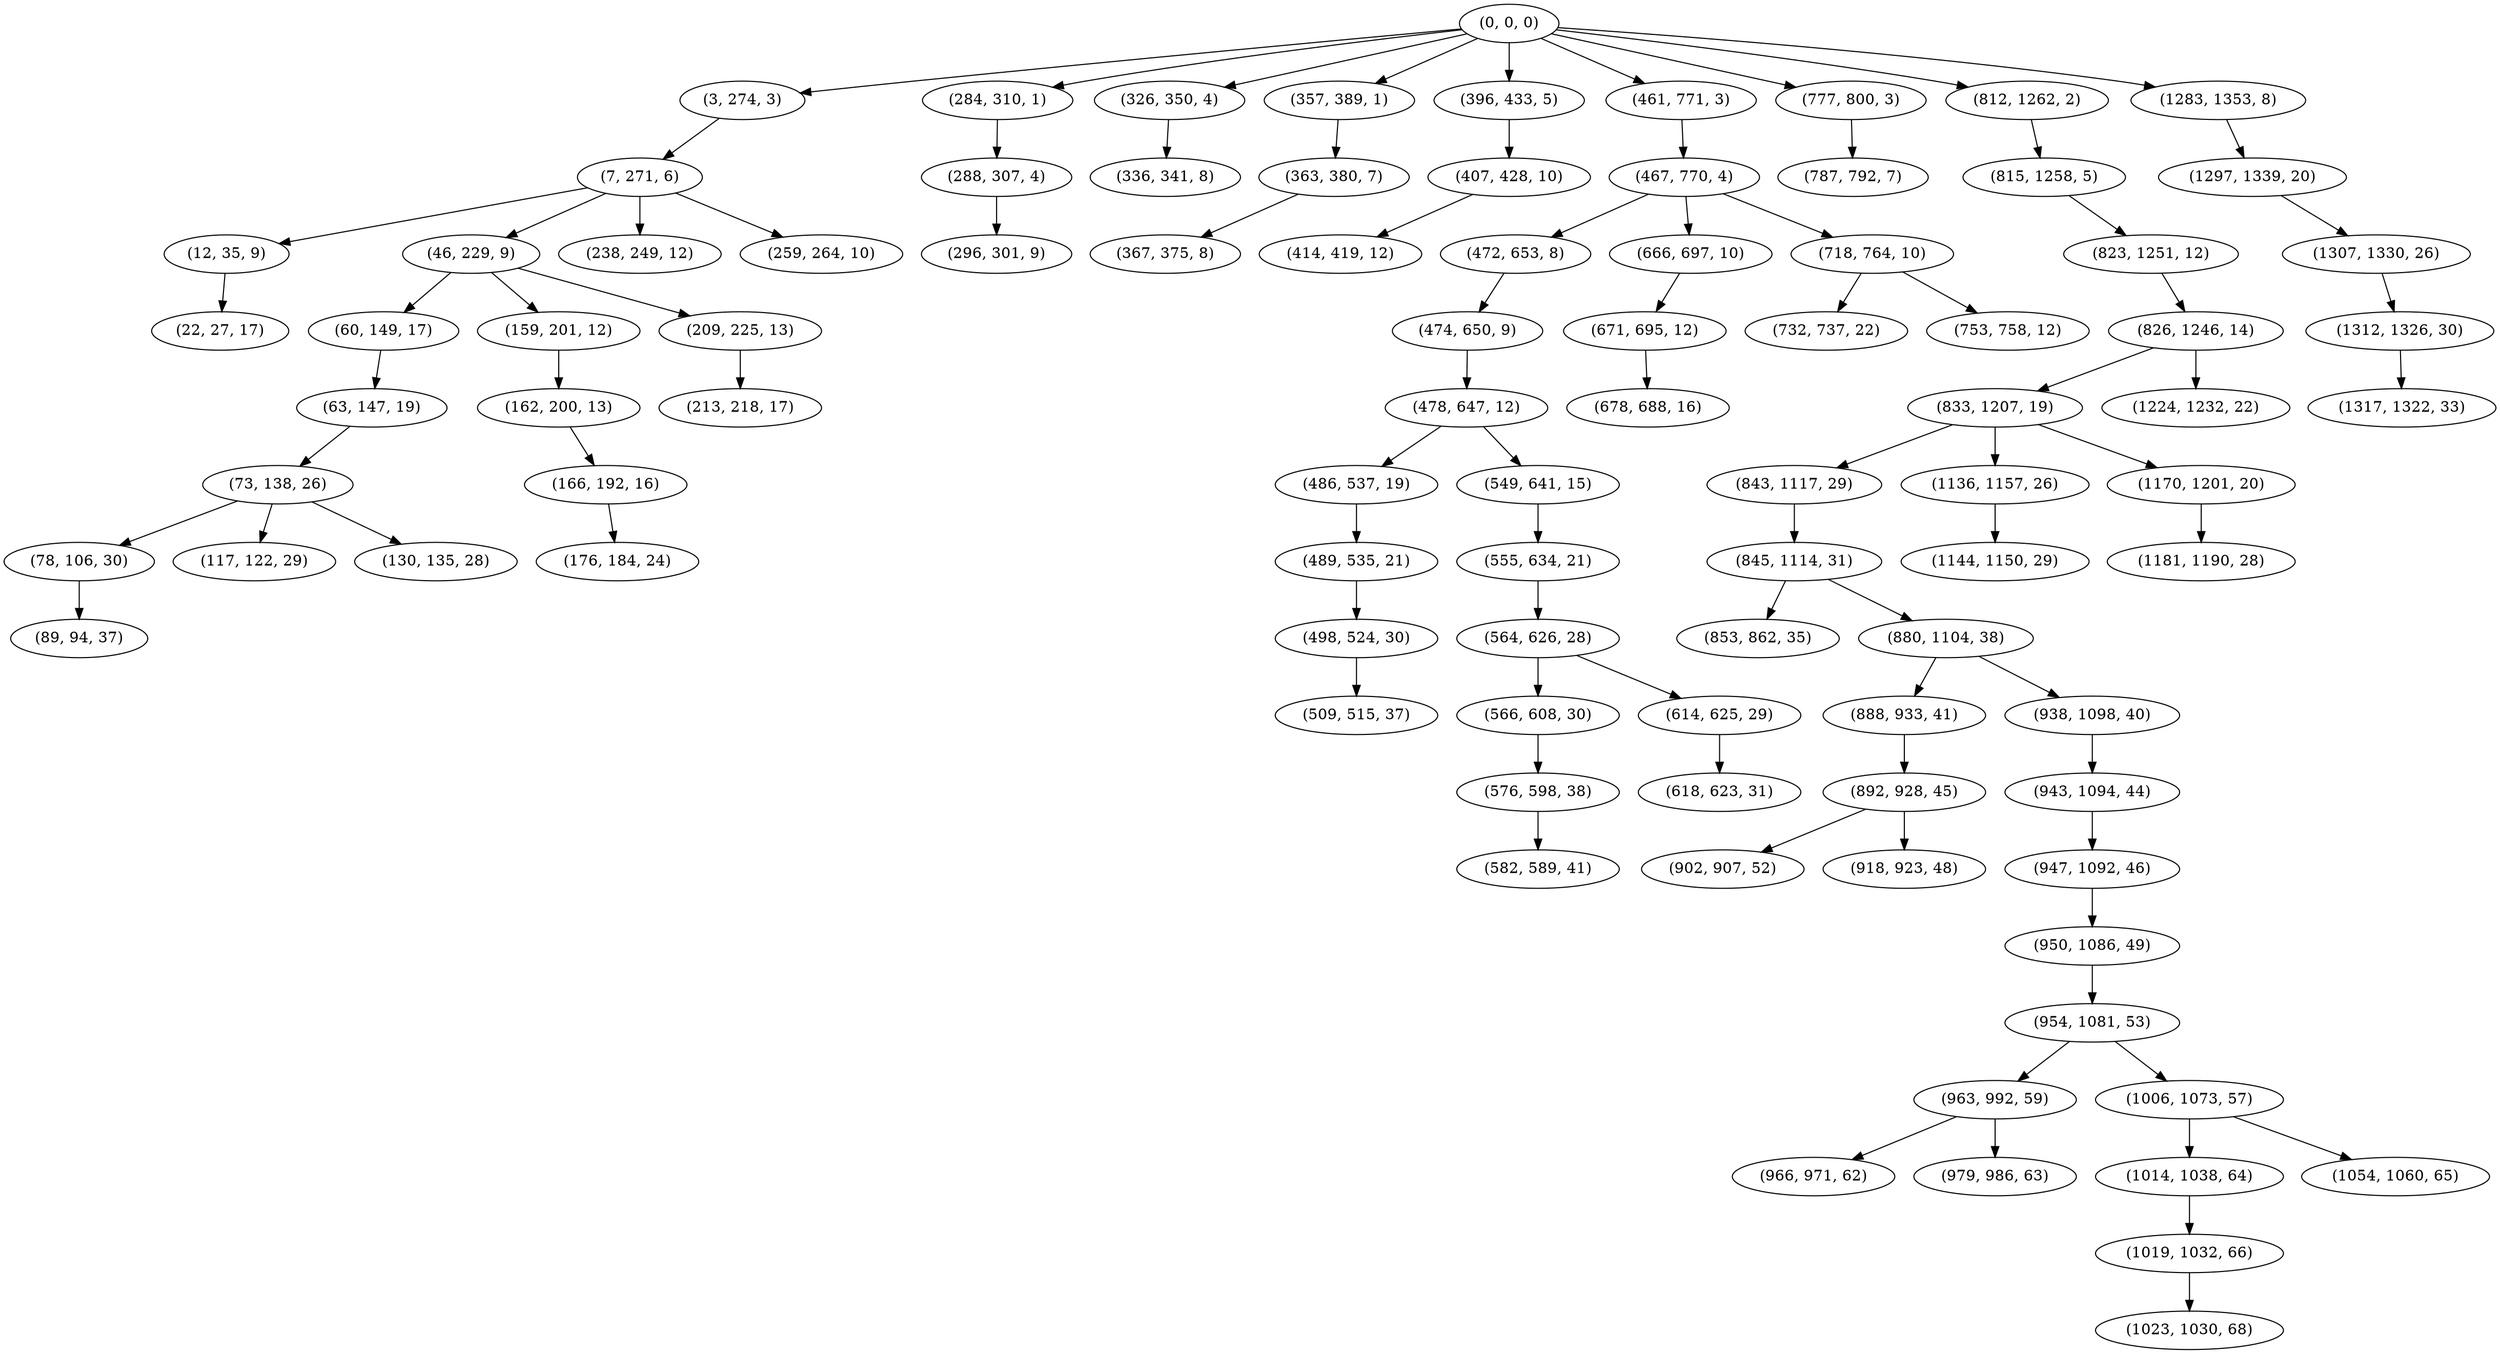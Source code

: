 digraph tree {
    "(0, 0, 0)";
    "(3, 274, 3)";
    "(7, 271, 6)";
    "(12, 35, 9)";
    "(22, 27, 17)";
    "(46, 229, 9)";
    "(60, 149, 17)";
    "(63, 147, 19)";
    "(73, 138, 26)";
    "(78, 106, 30)";
    "(89, 94, 37)";
    "(117, 122, 29)";
    "(130, 135, 28)";
    "(159, 201, 12)";
    "(162, 200, 13)";
    "(166, 192, 16)";
    "(176, 184, 24)";
    "(209, 225, 13)";
    "(213, 218, 17)";
    "(238, 249, 12)";
    "(259, 264, 10)";
    "(284, 310, 1)";
    "(288, 307, 4)";
    "(296, 301, 9)";
    "(326, 350, 4)";
    "(336, 341, 8)";
    "(357, 389, 1)";
    "(363, 380, 7)";
    "(367, 375, 8)";
    "(396, 433, 5)";
    "(407, 428, 10)";
    "(414, 419, 12)";
    "(461, 771, 3)";
    "(467, 770, 4)";
    "(472, 653, 8)";
    "(474, 650, 9)";
    "(478, 647, 12)";
    "(486, 537, 19)";
    "(489, 535, 21)";
    "(498, 524, 30)";
    "(509, 515, 37)";
    "(549, 641, 15)";
    "(555, 634, 21)";
    "(564, 626, 28)";
    "(566, 608, 30)";
    "(576, 598, 38)";
    "(582, 589, 41)";
    "(614, 625, 29)";
    "(618, 623, 31)";
    "(666, 697, 10)";
    "(671, 695, 12)";
    "(678, 688, 16)";
    "(718, 764, 10)";
    "(732, 737, 22)";
    "(753, 758, 12)";
    "(777, 800, 3)";
    "(787, 792, 7)";
    "(812, 1262, 2)";
    "(815, 1258, 5)";
    "(823, 1251, 12)";
    "(826, 1246, 14)";
    "(833, 1207, 19)";
    "(843, 1117, 29)";
    "(845, 1114, 31)";
    "(853, 862, 35)";
    "(880, 1104, 38)";
    "(888, 933, 41)";
    "(892, 928, 45)";
    "(902, 907, 52)";
    "(918, 923, 48)";
    "(938, 1098, 40)";
    "(943, 1094, 44)";
    "(947, 1092, 46)";
    "(950, 1086, 49)";
    "(954, 1081, 53)";
    "(963, 992, 59)";
    "(966, 971, 62)";
    "(979, 986, 63)";
    "(1006, 1073, 57)";
    "(1014, 1038, 64)";
    "(1019, 1032, 66)";
    "(1023, 1030, 68)";
    "(1054, 1060, 65)";
    "(1136, 1157, 26)";
    "(1144, 1150, 29)";
    "(1170, 1201, 20)";
    "(1181, 1190, 28)";
    "(1224, 1232, 22)";
    "(1283, 1353, 8)";
    "(1297, 1339, 20)";
    "(1307, 1330, 26)";
    "(1312, 1326, 30)";
    "(1317, 1322, 33)";
    "(0, 0, 0)" -> "(3, 274, 3)";
    "(0, 0, 0)" -> "(284, 310, 1)";
    "(0, 0, 0)" -> "(326, 350, 4)";
    "(0, 0, 0)" -> "(357, 389, 1)";
    "(0, 0, 0)" -> "(396, 433, 5)";
    "(0, 0, 0)" -> "(461, 771, 3)";
    "(0, 0, 0)" -> "(777, 800, 3)";
    "(0, 0, 0)" -> "(812, 1262, 2)";
    "(0, 0, 0)" -> "(1283, 1353, 8)";
    "(3, 274, 3)" -> "(7, 271, 6)";
    "(7, 271, 6)" -> "(12, 35, 9)";
    "(7, 271, 6)" -> "(46, 229, 9)";
    "(7, 271, 6)" -> "(238, 249, 12)";
    "(7, 271, 6)" -> "(259, 264, 10)";
    "(12, 35, 9)" -> "(22, 27, 17)";
    "(46, 229, 9)" -> "(60, 149, 17)";
    "(46, 229, 9)" -> "(159, 201, 12)";
    "(46, 229, 9)" -> "(209, 225, 13)";
    "(60, 149, 17)" -> "(63, 147, 19)";
    "(63, 147, 19)" -> "(73, 138, 26)";
    "(73, 138, 26)" -> "(78, 106, 30)";
    "(73, 138, 26)" -> "(117, 122, 29)";
    "(73, 138, 26)" -> "(130, 135, 28)";
    "(78, 106, 30)" -> "(89, 94, 37)";
    "(159, 201, 12)" -> "(162, 200, 13)";
    "(162, 200, 13)" -> "(166, 192, 16)";
    "(166, 192, 16)" -> "(176, 184, 24)";
    "(209, 225, 13)" -> "(213, 218, 17)";
    "(284, 310, 1)" -> "(288, 307, 4)";
    "(288, 307, 4)" -> "(296, 301, 9)";
    "(326, 350, 4)" -> "(336, 341, 8)";
    "(357, 389, 1)" -> "(363, 380, 7)";
    "(363, 380, 7)" -> "(367, 375, 8)";
    "(396, 433, 5)" -> "(407, 428, 10)";
    "(407, 428, 10)" -> "(414, 419, 12)";
    "(461, 771, 3)" -> "(467, 770, 4)";
    "(467, 770, 4)" -> "(472, 653, 8)";
    "(467, 770, 4)" -> "(666, 697, 10)";
    "(467, 770, 4)" -> "(718, 764, 10)";
    "(472, 653, 8)" -> "(474, 650, 9)";
    "(474, 650, 9)" -> "(478, 647, 12)";
    "(478, 647, 12)" -> "(486, 537, 19)";
    "(478, 647, 12)" -> "(549, 641, 15)";
    "(486, 537, 19)" -> "(489, 535, 21)";
    "(489, 535, 21)" -> "(498, 524, 30)";
    "(498, 524, 30)" -> "(509, 515, 37)";
    "(549, 641, 15)" -> "(555, 634, 21)";
    "(555, 634, 21)" -> "(564, 626, 28)";
    "(564, 626, 28)" -> "(566, 608, 30)";
    "(564, 626, 28)" -> "(614, 625, 29)";
    "(566, 608, 30)" -> "(576, 598, 38)";
    "(576, 598, 38)" -> "(582, 589, 41)";
    "(614, 625, 29)" -> "(618, 623, 31)";
    "(666, 697, 10)" -> "(671, 695, 12)";
    "(671, 695, 12)" -> "(678, 688, 16)";
    "(718, 764, 10)" -> "(732, 737, 22)";
    "(718, 764, 10)" -> "(753, 758, 12)";
    "(777, 800, 3)" -> "(787, 792, 7)";
    "(812, 1262, 2)" -> "(815, 1258, 5)";
    "(815, 1258, 5)" -> "(823, 1251, 12)";
    "(823, 1251, 12)" -> "(826, 1246, 14)";
    "(826, 1246, 14)" -> "(833, 1207, 19)";
    "(826, 1246, 14)" -> "(1224, 1232, 22)";
    "(833, 1207, 19)" -> "(843, 1117, 29)";
    "(833, 1207, 19)" -> "(1136, 1157, 26)";
    "(833, 1207, 19)" -> "(1170, 1201, 20)";
    "(843, 1117, 29)" -> "(845, 1114, 31)";
    "(845, 1114, 31)" -> "(853, 862, 35)";
    "(845, 1114, 31)" -> "(880, 1104, 38)";
    "(880, 1104, 38)" -> "(888, 933, 41)";
    "(880, 1104, 38)" -> "(938, 1098, 40)";
    "(888, 933, 41)" -> "(892, 928, 45)";
    "(892, 928, 45)" -> "(902, 907, 52)";
    "(892, 928, 45)" -> "(918, 923, 48)";
    "(938, 1098, 40)" -> "(943, 1094, 44)";
    "(943, 1094, 44)" -> "(947, 1092, 46)";
    "(947, 1092, 46)" -> "(950, 1086, 49)";
    "(950, 1086, 49)" -> "(954, 1081, 53)";
    "(954, 1081, 53)" -> "(963, 992, 59)";
    "(954, 1081, 53)" -> "(1006, 1073, 57)";
    "(963, 992, 59)" -> "(966, 971, 62)";
    "(963, 992, 59)" -> "(979, 986, 63)";
    "(1006, 1073, 57)" -> "(1014, 1038, 64)";
    "(1006, 1073, 57)" -> "(1054, 1060, 65)";
    "(1014, 1038, 64)" -> "(1019, 1032, 66)";
    "(1019, 1032, 66)" -> "(1023, 1030, 68)";
    "(1136, 1157, 26)" -> "(1144, 1150, 29)";
    "(1170, 1201, 20)" -> "(1181, 1190, 28)";
    "(1283, 1353, 8)" -> "(1297, 1339, 20)";
    "(1297, 1339, 20)" -> "(1307, 1330, 26)";
    "(1307, 1330, 26)" -> "(1312, 1326, 30)";
    "(1312, 1326, 30)" -> "(1317, 1322, 33)";
}
